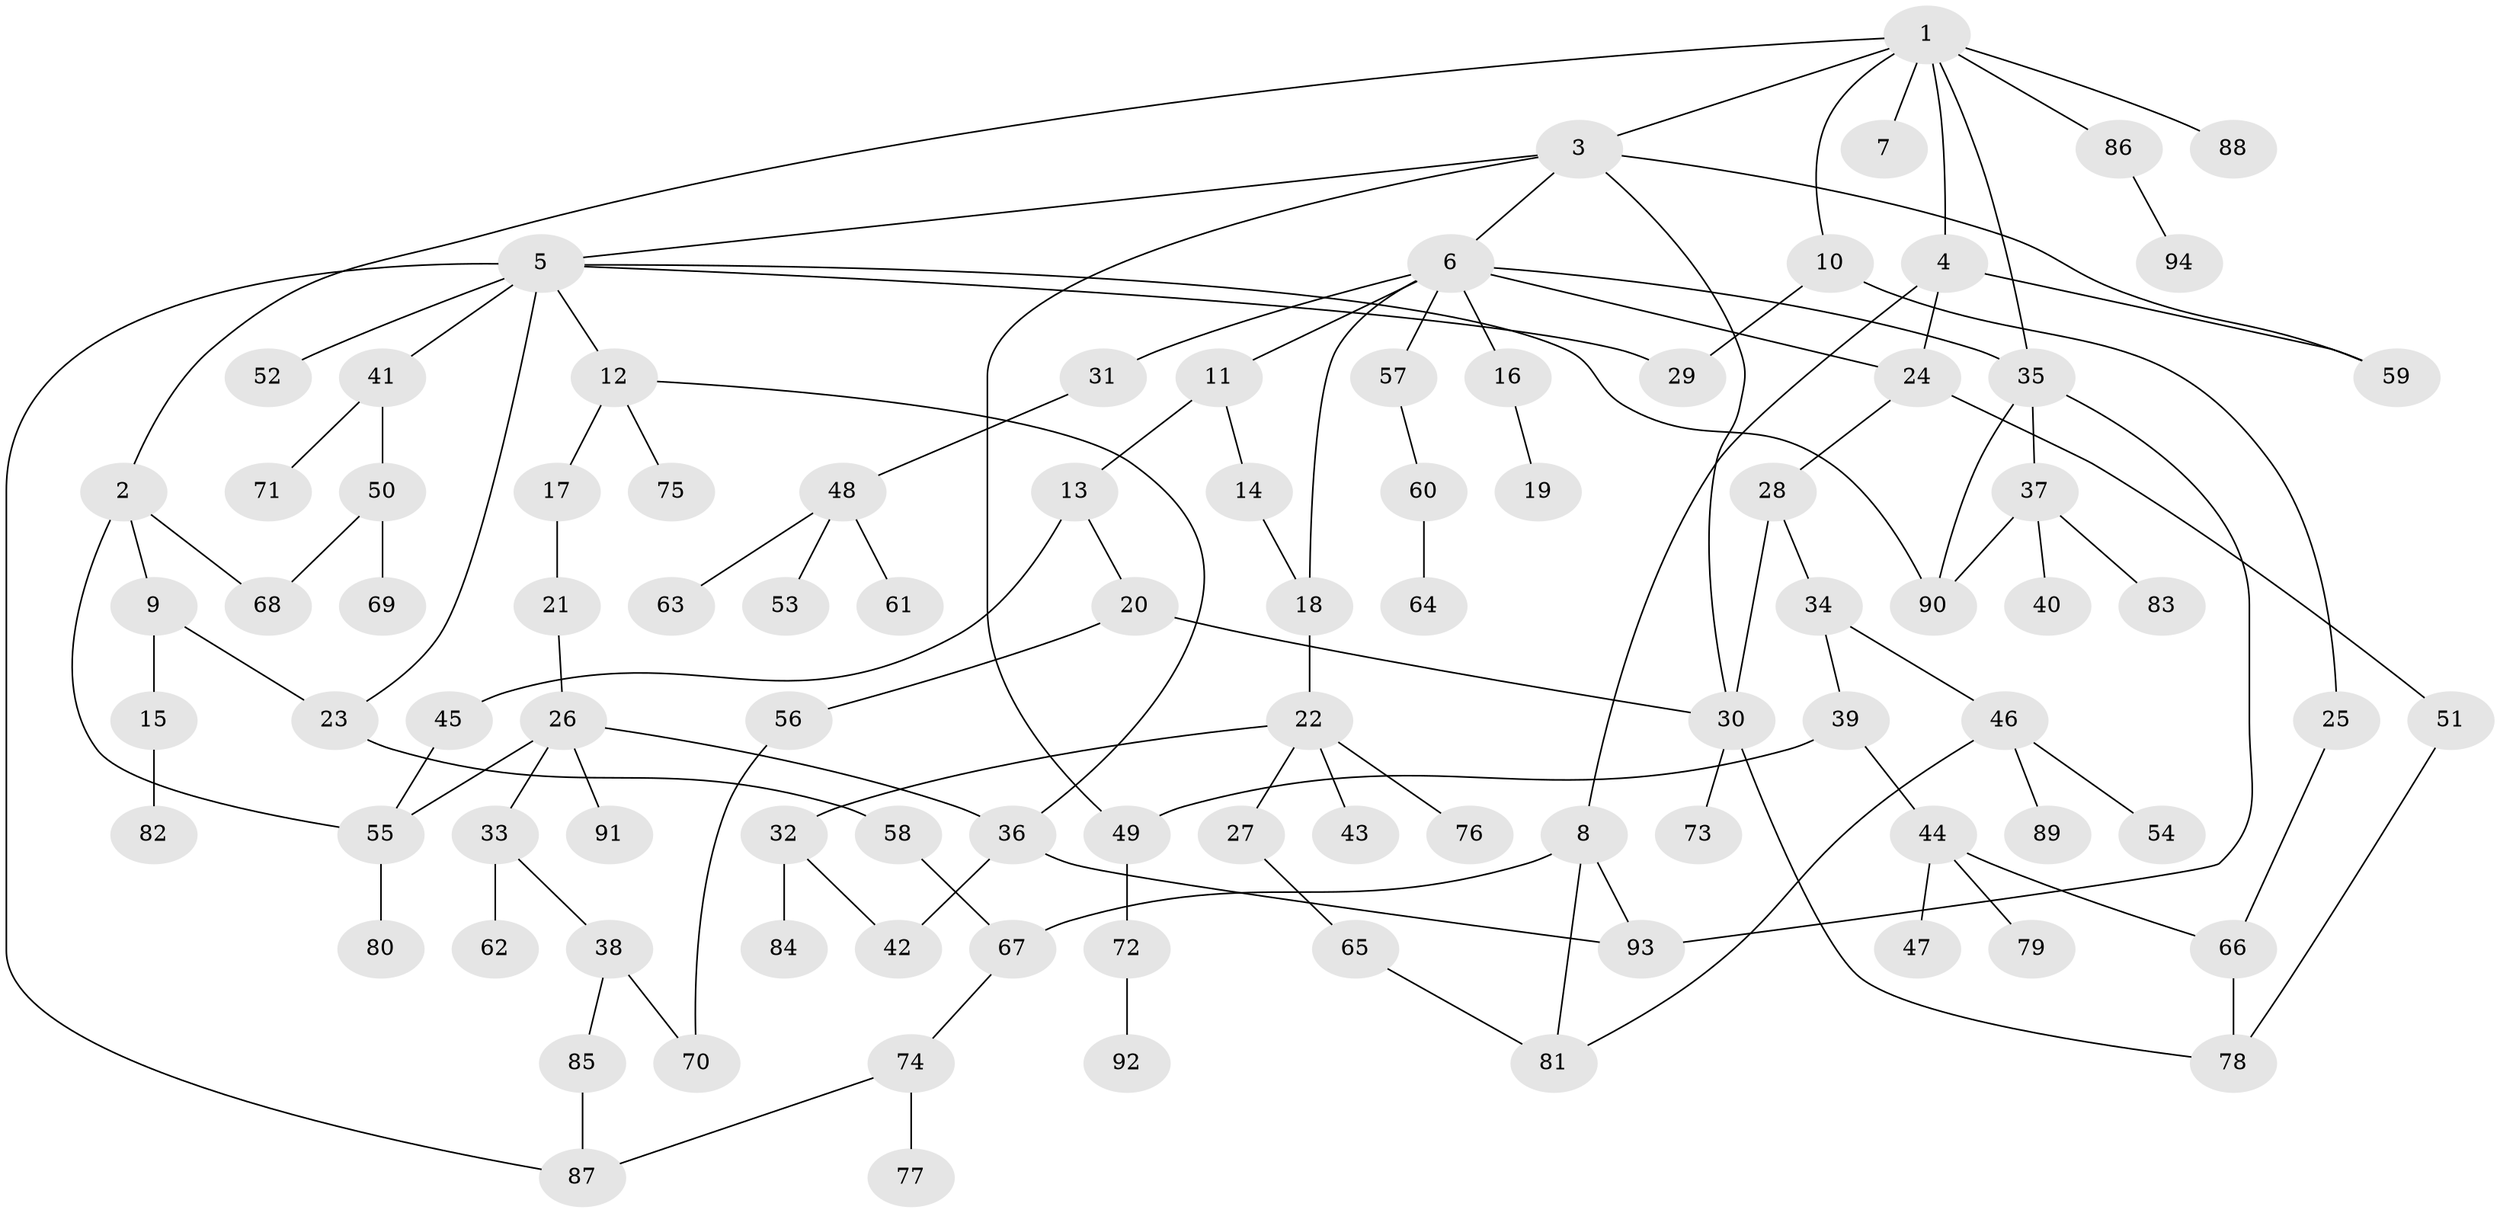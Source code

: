 // Generated by graph-tools (version 1.1) at 2025/10/02/27/25 16:10:54]
// undirected, 94 vertices, 120 edges
graph export_dot {
graph [start="1"]
  node [color=gray90,style=filled];
  1;
  2;
  3;
  4;
  5;
  6;
  7;
  8;
  9;
  10;
  11;
  12;
  13;
  14;
  15;
  16;
  17;
  18;
  19;
  20;
  21;
  22;
  23;
  24;
  25;
  26;
  27;
  28;
  29;
  30;
  31;
  32;
  33;
  34;
  35;
  36;
  37;
  38;
  39;
  40;
  41;
  42;
  43;
  44;
  45;
  46;
  47;
  48;
  49;
  50;
  51;
  52;
  53;
  54;
  55;
  56;
  57;
  58;
  59;
  60;
  61;
  62;
  63;
  64;
  65;
  66;
  67;
  68;
  69;
  70;
  71;
  72;
  73;
  74;
  75;
  76;
  77;
  78;
  79;
  80;
  81;
  82;
  83;
  84;
  85;
  86;
  87;
  88;
  89;
  90;
  91;
  92;
  93;
  94;
  1 -- 2;
  1 -- 3;
  1 -- 4;
  1 -- 7;
  1 -- 10;
  1 -- 86;
  1 -- 88;
  1 -- 35;
  2 -- 9;
  2 -- 55;
  2 -- 68;
  3 -- 5;
  3 -- 6;
  3 -- 30;
  3 -- 59;
  3 -- 49;
  4 -- 8;
  4 -- 24;
  4 -- 59;
  5 -- 12;
  5 -- 23;
  5 -- 29;
  5 -- 41;
  5 -- 52;
  5 -- 87;
  5 -- 90;
  6 -- 11;
  6 -- 16;
  6 -- 24;
  6 -- 31;
  6 -- 35;
  6 -- 57;
  6 -- 18;
  8 -- 67;
  8 -- 81;
  8 -- 93;
  9 -- 15;
  9 -- 23;
  10 -- 25;
  10 -- 29;
  11 -- 13;
  11 -- 14;
  12 -- 17;
  12 -- 36;
  12 -- 75;
  13 -- 20;
  13 -- 45;
  14 -- 18;
  15 -- 82;
  16 -- 19;
  17 -- 21;
  18 -- 22;
  20 -- 56;
  20 -- 30;
  21 -- 26;
  22 -- 27;
  22 -- 32;
  22 -- 43;
  22 -- 76;
  23 -- 58;
  24 -- 28;
  24 -- 51;
  25 -- 66;
  26 -- 33;
  26 -- 91;
  26 -- 55;
  26 -- 36;
  27 -- 65;
  28 -- 34;
  28 -- 30;
  30 -- 73;
  30 -- 78;
  31 -- 48;
  32 -- 42;
  32 -- 84;
  33 -- 38;
  33 -- 62;
  34 -- 39;
  34 -- 46;
  35 -- 37;
  35 -- 90;
  35 -- 93;
  36 -- 93;
  36 -- 42;
  37 -- 40;
  37 -- 83;
  37 -- 90;
  38 -- 85;
  38 -- 70;
  39 -- 44;
  39 -- 49;
  41 -- 50;
  41 -- 71;
  44 -- 47;
  44 -- 66;
  44 -- 79;
  45 -- 55;
  46 -- 54;
  46 -- 89;
  46 -- 81;
  48 -- 53;
  48 -- 61;
  48 -- 63;
  49 -- 72;
  50 -- 68;
  50 -- 69;
  51 -- 78;
  55 -- 80;
  56 -- 70;
  57 -- 60;
  58 -- 67;
  60 -- 64;
  65 -- 81;
  66 -- 78;
  67 -- 74;
  72 -- 92;
  74 -- 77;
  74 -- 87;
  85 -- 87;
  86 -- 94;
}
